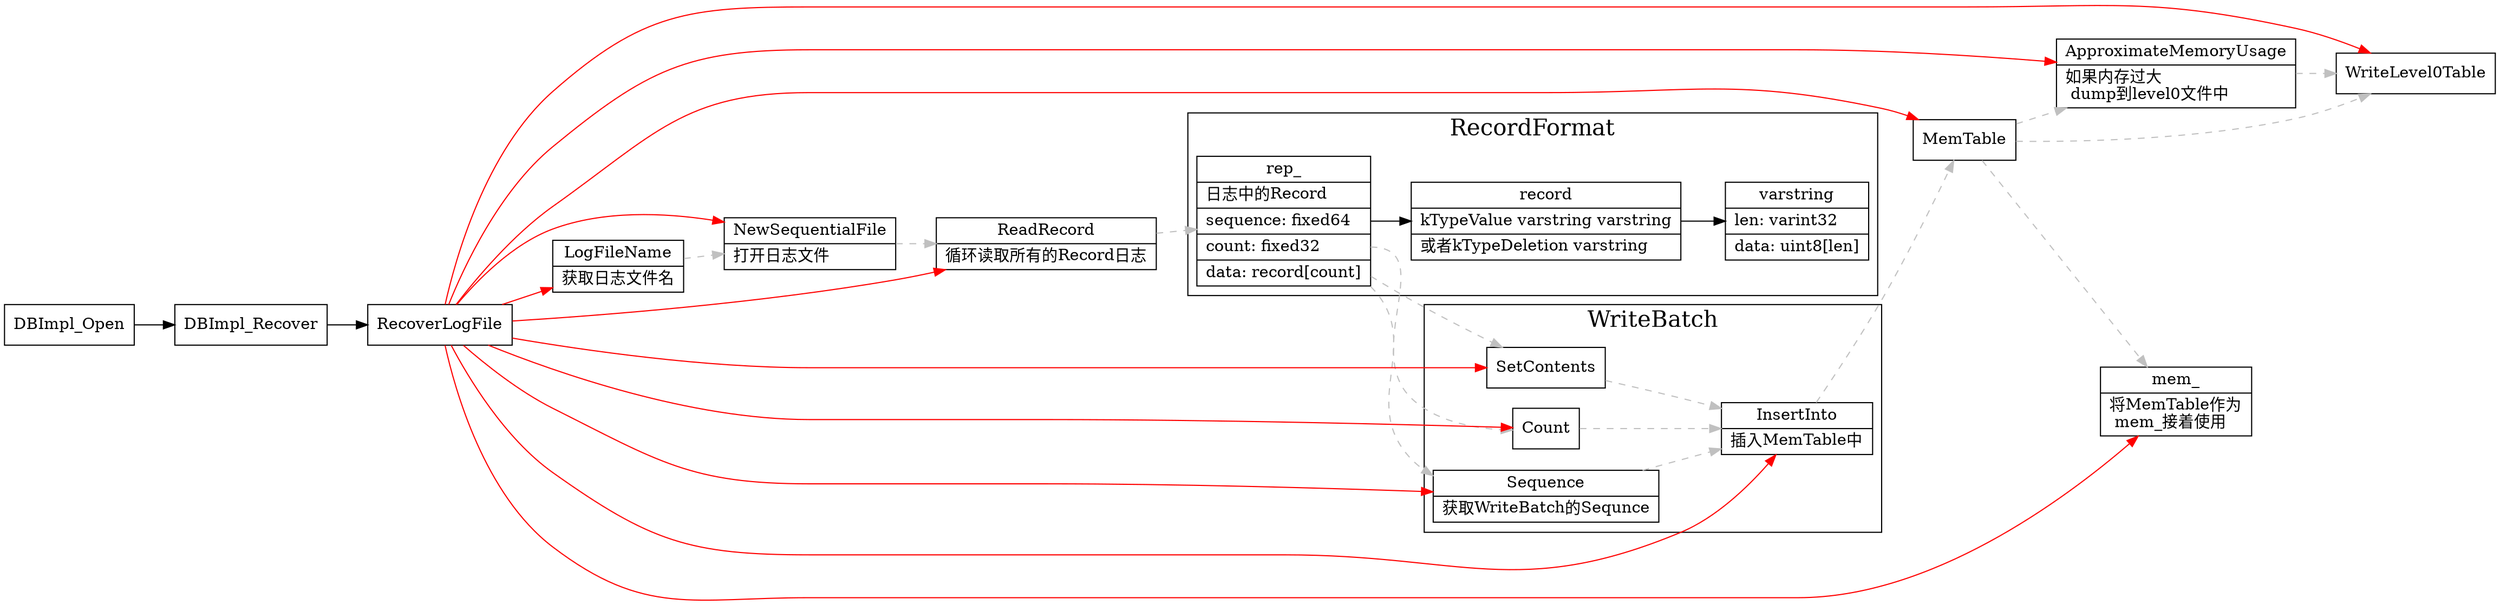 digraph wal_log_recover {
  node[shape=box];
  newrank=true;
  rankdir=LR;
  subgraph cluster_RecordFormat {
    graph[label="RecordFormat";fontsize=20;];
    rep_;
    record;
    varstring;
  }

  rep_[
    shape="record";
    label="{{
      rep_|
      日志中的Record\l|
      <sequnce> sequence: fixed64\l|
      <count> count: fixed32\l|
      <data> data: record[count]\l
    }}";
  ];
  record[
    shape="record";
    label="{{
      record|
        kTypeValue varstring varstring\l|
        或者kTypeDeletion varstring\l
    }}";
  ];
  varstring[
    shape="record";
    label="{{
      varstring|
      len: varint32\l|
      data: uint8[len]\l
    }}";
  ];
  rep_ -> record -> varstring;

  DBImpl_Open -> DBImpl_Recover -> RecoverLogFile;
  RecoverLogFile -> {
    LogFileName;
    NewSequentialFile;
    ReadRecord;
    SetContents;
    InsertInto;
    Sequence;
    Count;
    ApproximateMemoryUsage;
    WriteLevel0Table;
    MemTable;
    mem_;
  }[color=red];
  LogFileName[shape="record";
    label="{{
      LogFileName|
      获取日志文件名\l
    }}";
  ];
  NewSequentialFile[shape="record";
    label="{{
      NewSequentialFile|
      打开日志文件\l
    }}";
  ];
  ReadRecord[shape="record";
    label="{{
      ReadRecord|
      循环读取所有的Record日志\l
    }}";
  ];
  ApproximateMemoryUsage[shape="record";
    label="{{
      ApproximateMemoryUsage|
      如果内存过大\l 
      dump到level0文件中\l
    }}";
  ];
  subgraph cluster_WriteBatch {
    graph[label="WriteBatch";fontsize=20;];
    SetContents;
    Count;
    Sequence[shape="record";
      label="{{
        Sequence|
        获取WriteBatch的Sequnce\l
      }}";
    ];
    InsertInto[shape="record";
      label="{{
        InsertInto|
        插入MemTable中\l
      }}";
    ];
  };
  mem_[shape="record";
    label="{{
      mem_|
      将MemTable作为\l 
      mem_接着使用\l
    }}";
  ];
  {
    edge[style=dashed;color=gray];
    LogFileName -> NewSequentialFile -> ReadRecord -> rep_ -> SetContents;
    rep_:sequence -> Sequence;
    rep_:count -> Count;
    {SetContents;Count;Sequence} -> InsertInto -> MemTable;
    MemTable -> ApproximateMemoryUsage;
    MemTable -> WriteLevel0Table;
    MemTable -> mem_;
    ApproximateMemoryUsage -> WriteLevel0Table;
  }
}
